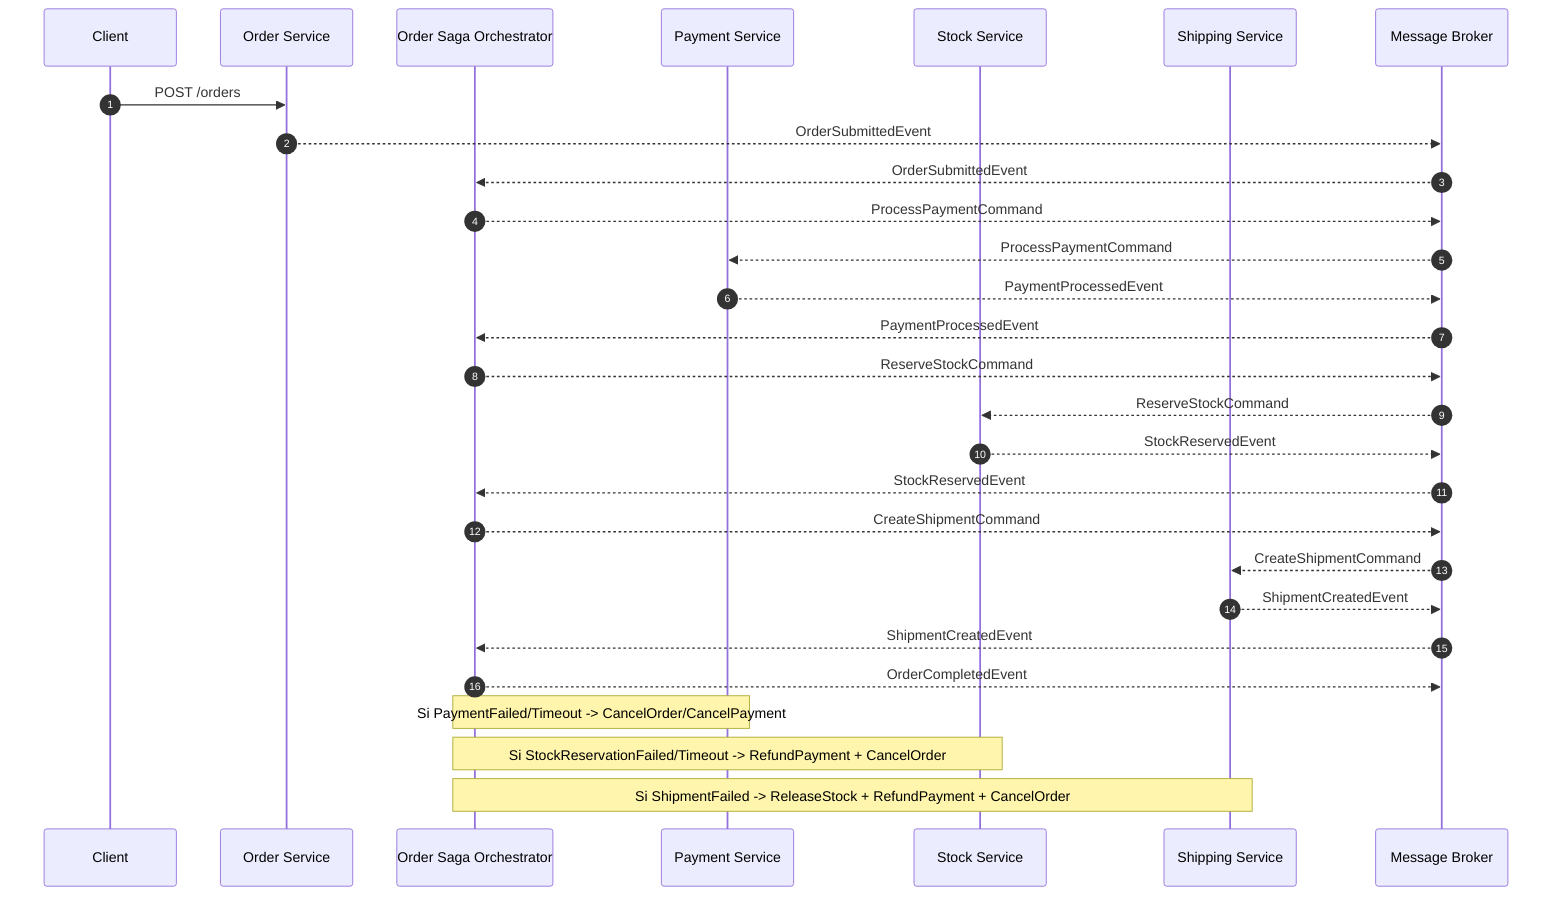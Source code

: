 ﻿sequenceDiagram
autonumber
participant Client
participant OrderSvc as Order Service
participant Saga as Order Saga Orchestrator
participant Pay as Payment Service
participant Stock as Stock Service
participant Ship as Shipping Service
participant Bus as Message Broker

Client->>OrderSvc: POST /orders
OrderSvc-->>Bus: OrderSubmittedEvent
Bus-->>Saga: OrderSubmittedEvent

Saga-->>Bus: ProcessPaymentCommand
Bus-->>Pay: ProcessPaymentCommand
Pay-->>Bus: PaymentProcessedEvent
Bus-->>Saga: PaymentProcessedEvent

Saga-->>Bus: ReserveStockCommand
Bus-->>Stock: ReserveStockCommand
Stock-->>Bus: StockReservedEvent
Bus-->>Saga: StockReservedEvent

Saga-->>Bus: CreateShipmentCommand
Bus-->>Ship: CreateShipmentCommand
Ship-->>Bus: ShipmentCreatedEvent
Bus-->>Saga: ShipmentCreatedEvent
Saga-->>Bus: OrderCompletedEvent

note over Saga,Pay: Si PaymentFailed/Timeout -> CancelOrder/CancelPayment
note over Saga,Stock: Si StockReservationFailed/Timeout -> RefundPayment + CancelOrder
note over Saga,Ship: Si ShipmentFailed -> ReleaseStock + RefundPayment + CancelOrder